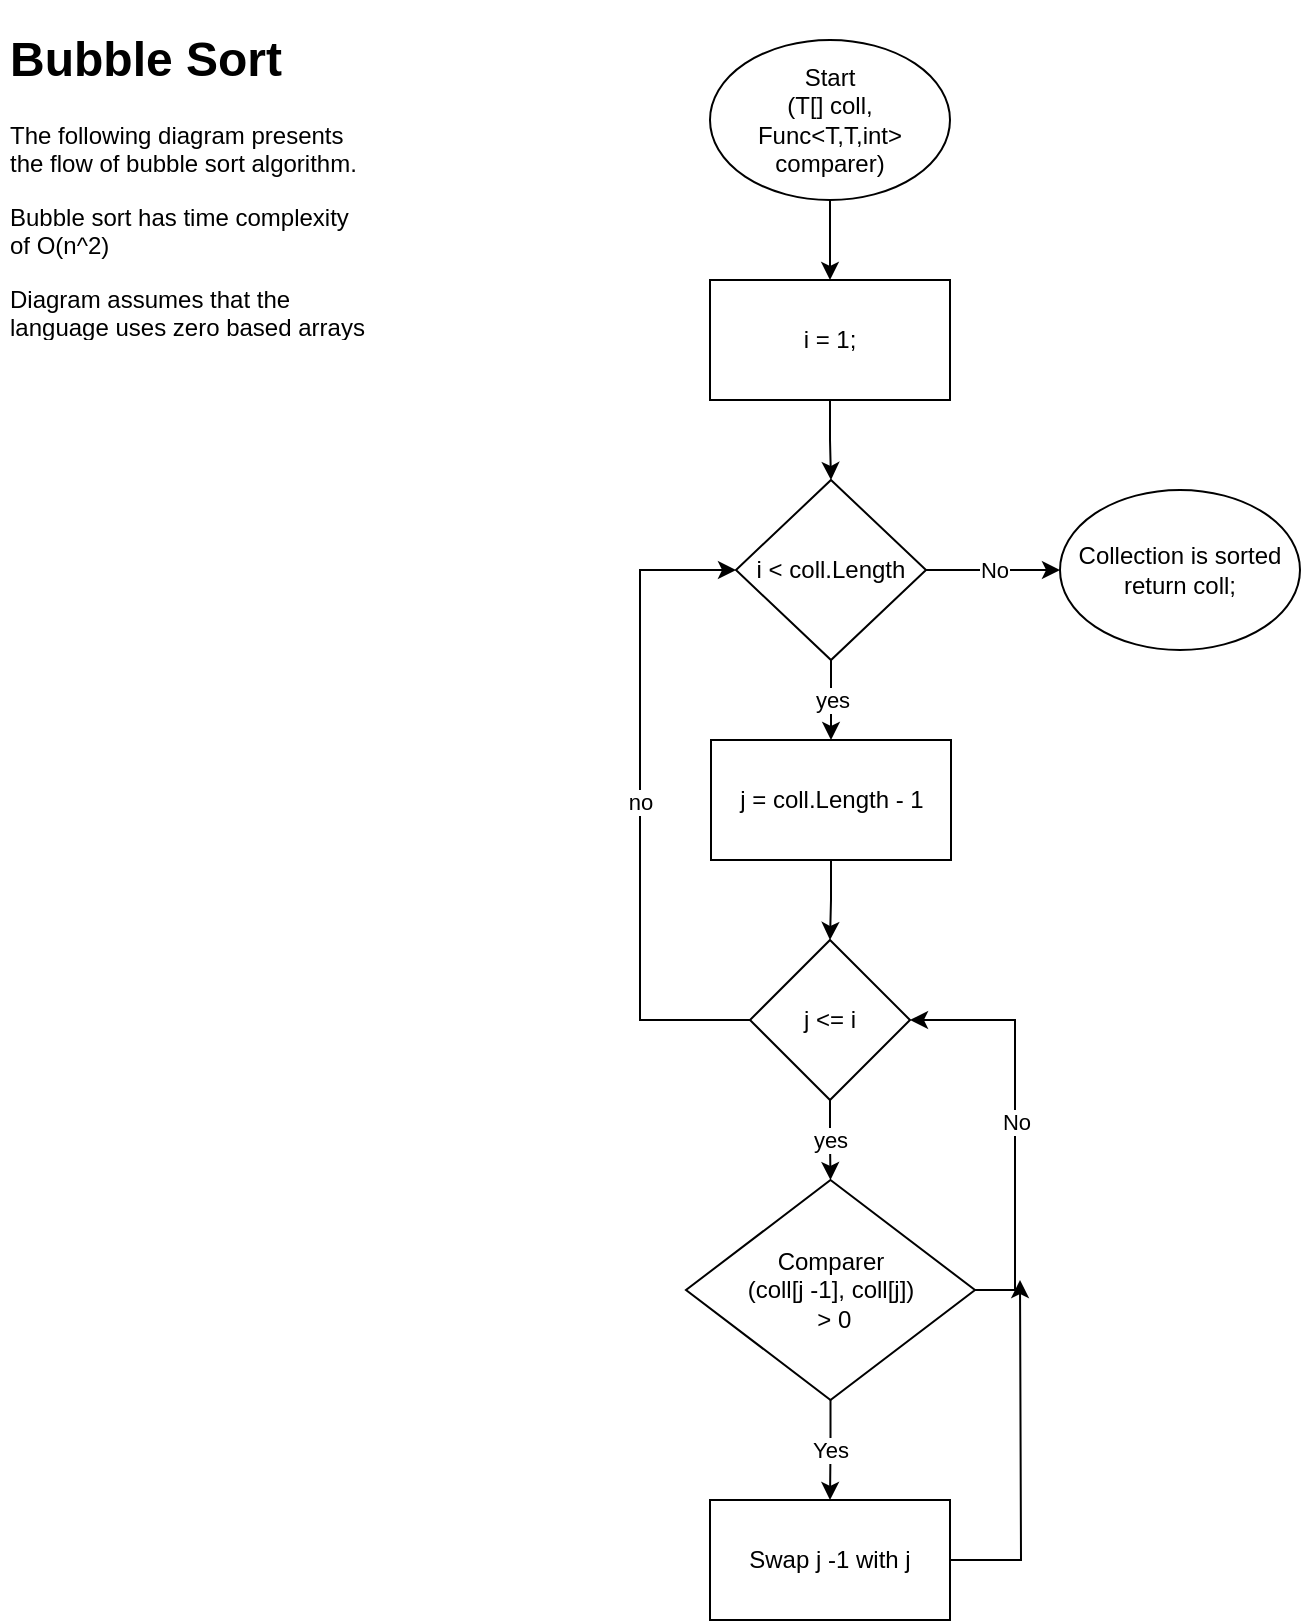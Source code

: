 <mxfile version="12.9.14" type="device"><diagram id="_Wz-8RLioBc1g1K-hMdj" name="Page-1"><mxGraphModel dx="1352" dy="767" grid="1" gridSize="10" guides="1" tooltips="1" connect="1" arrows="1" fold="1" page="1" pageScale="1" pageWidth="850" pageHeight="1100" math="0" shadow="0"><root><mxCell id="0"/><mxCell id="1" parent="0"/><mxCell id="vaU8MghbQyipAkdaxYVW-4" value="" style="edgeStyle=orthogonalEdgeStyle;rounded=0;orthogonalLoop=1;jettySize=auto;html=1;" edge="1" parent="1" source="vaU8MghbQyipAkdaxYVW-1" target="vaU8MghbQyipAkdaxYVW-3"><mxGeometry relative="1" as="geometry"/></mxCell><mxCell id="vaU8MghbQyipAkdaxYVW-1" value="&lt;div&gt;Start&lt;/div&gt;&lt;div&gt;(T[] coll, Func&amp;lt;T,T,int&amp;gt; comparer)&lt;br&gt;&lt;/div&gt;" style="ellipse;whiteSpace=wrap;html=1;" vertex="1" parent="1"><mxGeometry x="365" y="20" width="120" height="80" as="geometry"/></mxCell><mxCell id="vaU8MghbQyipAkdaxYVW-2" value="&lt;h1&gt;Bubble Sort&lt;br&gt;&lt;/h1&gt;&lt;p&gt;The following diagram presents the flow of bubble sort algorithm.&lt;/p&gt;&lt;p&gt;Bubble sort has time complexity of O(n^2)&lt;br&gt;&lt;/p&gt;&lt;div&gt;Diagram assumes that the language uses zero based arrays&lt;br&gt;&lt;/div&gt;" style="text;html=1;strokeColor=none;fillColor=none;spacing=5;spacingTop=-20;whiteSpace=wrap;overflow=hidden;rounded=0;" vertex="1" parent="1"><mxGeometry x="10" y="10" width="190" height="160" as="geometry"/></mxCell><mxCell id="vaU8MghbQyipAkdaxYVW-6" value="" style="edgeStyle=orthogonalEdgeStyle;rounded=0;orthogonalLoop=1;jettySize=auto;html=1;" edge="1" parent="1" source="vaU8MghbQyipAkdaxYVW-3" target="vaU8MghbQyipAkdaxYVW-5"><mxGeometry relative="1" as="geometry"/></mxCell><mxCell id="vaU8MghbQyipAkdaxYVW-3" value="&lt;div&gt;i = 1;&lt;/div&gt;" style="rounded=0;whiteSpace=wrap;html=1;" vertex="1" parent="1"><mxGeometry x="365" y="140" width="120" height="60" as="geometry"/></mxCell><mxCell id="vaU8MghbQyipAkdaxYVW-10" value="yes" style="edgeStyle=orthogonalEdgeStyle;rounded=0;orthogonalLoop=1;jettySize=auto;html=1;" edge="1" parent="1" source="vaU8MghbQyipAkdaxYVW-5" target="vaU8MghbQyipAkdaxYVW-9"><mxGeometry relative="1" as="geometry"/></mxCell><mxCell id="vaU8MghbQyipAkdaxYVW-22" value="No" style="edgeStyle=orthogonalEdgeStyle;rounded=0;orthogonalLoop=1;jettySize=auto;html=1;" edge="1" parent="1" source="vaU8MghbQyipAkdaxYVW-5" target="vaU8MghbQyipAkdaxYVW-21"><mxGeometry relative="1" as="geometry"/></mxCell><mxCell id="vaU8MghbQyipAkdaxYVW-5" value="i &amp;lt; coll.Length" style="rhombus;whiteSpace=wrap;html=1;" vertex="1" parent="1"><mxGeometry x="378" y="240" width="95" height="90" as="geometry"/></mxCell><mxCell id="vaU8MghbQyipAkdaxYVW-14" value="yes" style="edgeStyle=orthogonalEdgeStyle;rounded=0;orthogonalLoop=1;jettySize=auto;html=1;" edge="1" parent="1" source="vaU8MghbQyipAkdaxYVW-7" target="vaU8MghbQyipAkdaxYVW-13"><mxGeometry relative="1" as="geometry"/></mxCell><mxCell id="vaU8MghbQyipAkdaxYVW-20" value="no" style="edgeStyle=orthogonalEdgeStyle;rounded=0;orthogonalLoop=1;jettySize=auto;html=1;exitX=0;exitY=0.5;exitDx=0;exitDy=0;entryX=0;entryY=0.5;entryDx=0;entryDy=0;" edge="1" parent="1" source="vaU8MghbQyipAkdaxYVW-7" target="vaU8MghbQyipAkdaxYVW-5"><mxGeometry relative="1" as="geometry"><Array as="points"><mxPoint x="330" y="510"/><mxPoint x="330" y="285"/></Array></mxGeometry></mxCell><mxCell id="vaU8MghbQyipAkdaxYVW-7" value="j &amp;lt;= i" style="rhombus;whiteSpace=wrap;html=1;" vertex="1" parent="1"><mxGeometry x="385" y="470" width="80" height="80" as="geometry"/></mxCell><mxCell id="vaU8MghbQyipAkdaxYVW-11" value="" style="edgeStyle=orthogonalEdgeStyle;rounded=0;orthogonalLoop=1;jettySize=auto;html=1;" edge="1" parent="1" source="vaU8MghbQyipAkdaxYVW-9" target="vaU8MghbQyipAkdaxYVW-7"><mxGeometry relative="1" as="geometry"/></mxCell><mxCell id="vaU8MghbQyipAkdaxYVW-9" value="j = coll.Length - 1" style="rounded=0;whiteSpace=wrap;html=1;" vertex="1" parent="1"><mxGeometry x="365.5" y="370" width="120" height="60" as="geometry"/></mxCell><mxCell id="vaU8MghbQyipAkdaxYVW-16" value="Yes" style="edgeStyle=orthogonalEdgeStyle;rounded=0;orthogonalLoop=1;jettySize=auto;html=1;" edge="1" parent="1" source="vaU8MghbQyipAkdaxYVW-13" target="vaU8MghbQyipAkdaxYVW-15"><mxGeometry relative="1" as="geometry"/></mxCell><mxCell id="vaU8MghbQyipAkdaxYVW-17" value="No" style="edgeStyle=orthogonalEdgeStyle;rounded=0;orthogonalLoop=1;jettySize=auto;html=1;exitX=1;exitY=0.5;exitDx=0;exitDy=0;entryX=1;entryY=0.5;entryDx=0;entryDy=0;" edge="1" parent="1" source="vaU8MghbQyipAkdaxYVW-13" target="vaU8MghbQyipAkdaxYVW-7"><mxGeometry relative="1" as="geometry"/></mxCell><mxCell id="vaU8MghbQyipAkdaxYVW-13" value="&lt;div&gt;Comparer&lt;/div&gt;&lt;div&gt;(coll[j -1], coll[j])&lt;/div&gt;&amp;nbsp;&amp;gt; 0" style="rhombus;whiteSpace=wrap;html=1;" vertex="1" parent="1"><mxGeometry x="353" y="590" width="144.5" height="110" as="geometry"/></mxCell><mxCell id="vaU8MghbQyipAkdaxYVW-19" style="edgeStyle=orthogonalEdgeStyle;rounded=0;orthogonalLoop=1;jettySize=auto;html=1;exitX=1;exitY=0.5;exitDx=0;exitDy=0;" edge="1" parent="1" source="vaU8MghbQyipAkdaxYVW-15"><mxGeometry relative="1" as="geometry"><mxPoint x="520" y="640" as="targetPoint"/></mxGeometry></mxCell><mxCell id="vaU8MghbQyipAkdaxYVW-15" value="Swap j -1 with j" style="rounded=0;whiteSpace=wrap;html=1;" vertex="1" parent="1"><mxGeometry x="365" y="750" width="120" height="60" as="geometry"/></mxCell><mxCell id="vaU8MghbQyipAkdaxYVW-21" value="&lt;div&gt;Collection is sorted&lt;/div&gt;&lt;div&gt;return coll;&lt;br&gt;&lt;/div&gt;" style="ellipse;whiteSpace=wrap;html=1;" vertex="1" parent="1"><mxGeometry x="540" y="245" width="120" height="80" as="geometry"/></mxCell></root></mxGraphModel></diagram></mxfile>